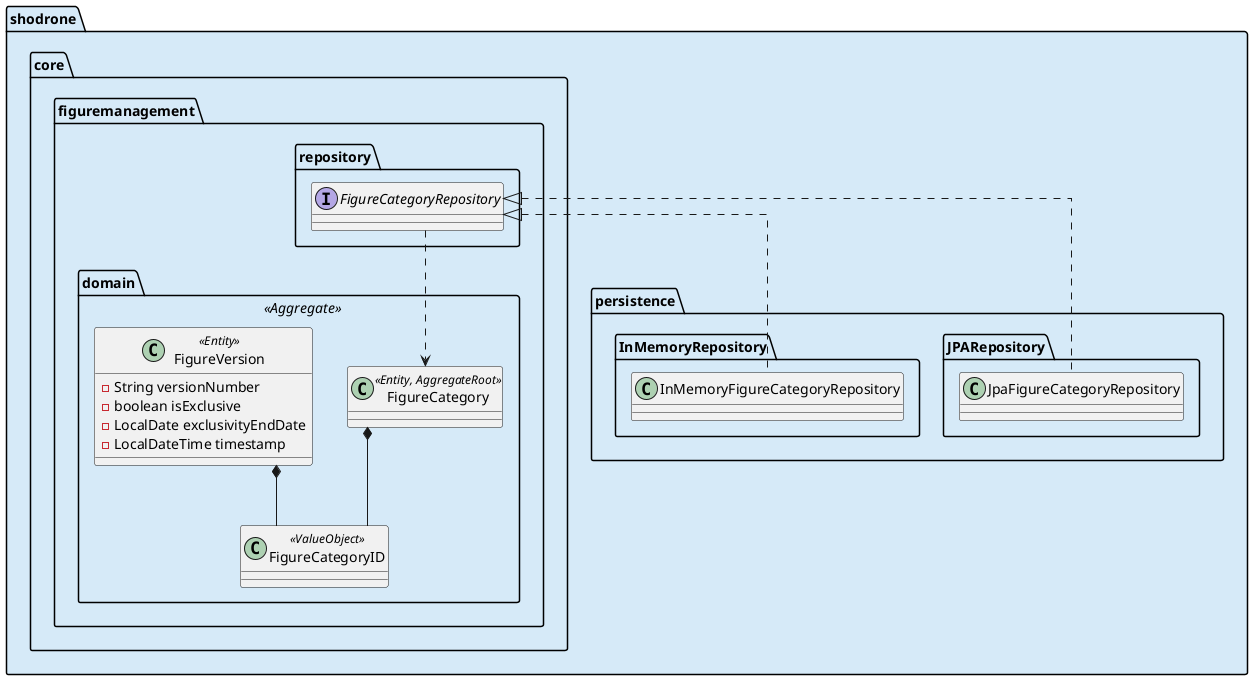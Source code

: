 @startuml

skinparam linetype ortho

skinparam package {
  BackgroundColor #D6EAF8
  BorderColor Black
}

package "shodrone.core.figuremanagement.domain" <<Aggregate>> {

  class FigureCategory <<Entity, AggregateRoot>> {}

  class FigureCategoryID <<ValueObject>> {}

  class FigureVersion <<Entity>> {
    - String versionNumber
    - boolean isExclusive
    - LocalDate exclusivityEndDate
    - LocalDateTime timestamp
  }

}

package "shodrone.core.figuremanagement.repository" {
  interface FigureCategoryRepository
}

package "shodrone.persistence.JPARepository" {
  class JpaFigureCategoryRepository
}

package "shodrone.persistence.InMemoryRepository" {
  class InMemoryFigureCategoryRepository
}

' RELAÇÕES
FigureVersion  *--  FigureCategoryID
FigureCategory *-- FigureCategoryID
FigureCategoryRepository <|.. JpaFigureCategoryRepository
FigureCategoryRepository <|.. InMemoryFigureCategoryRepository
FigureCategoryRepository ..> FigureCategory

@enduml
